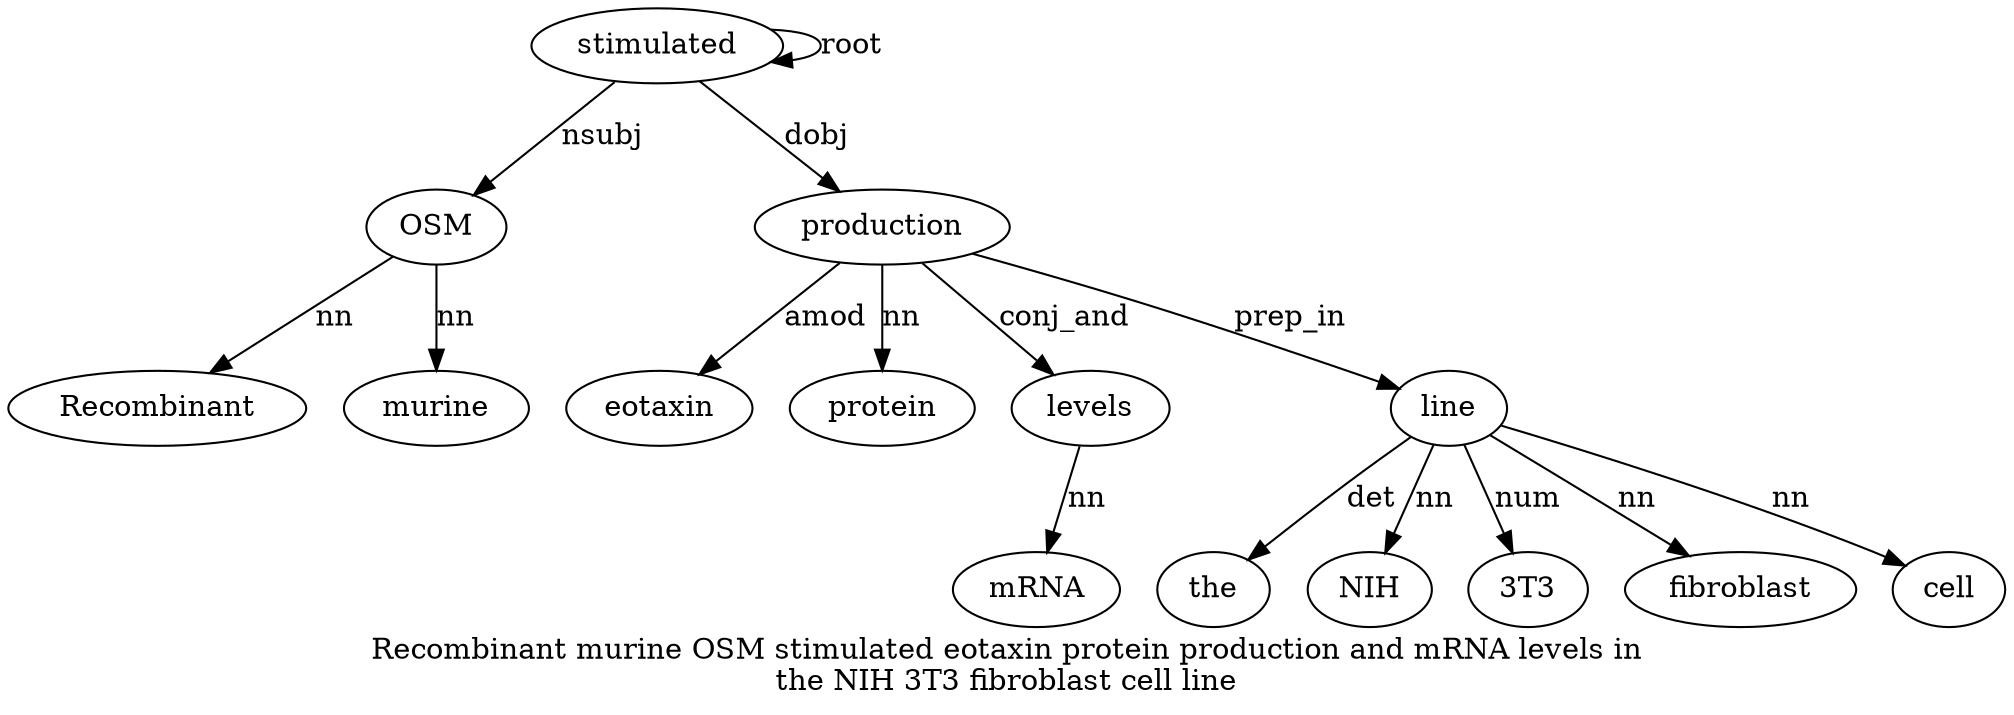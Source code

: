 digraph "Recombinant murine OSM stimulated eotaxin protein production and mRNA levels in the NIH 3T3 fibroblast cell line" {
label="Recombinant murine OSM stimulated eotaxin protein production and mRNA levels in
the NIH 3T3 fibroblast cell line";
OSM3 [style=filled, fillcolor=white, label=OSM];
Recombinant1 [style=filled, fillcolor=white, label=Recombinant];
OSM3 -> Recombinant1  [label=nn];
murine2 [style=filled, fillcolor=white, label=murine];
OSM3 -> murine2  [label=nn];
stimulated4 [style=filled, fillcolor=white, label=stimulated];
stimulated4 -> OSM3  [label=nsubj];
stimulated4 -> stimulated4  [label=root];
production7 [style=filled, fillcolor=white, label=production];
eotaxin5 [style=filled, fillcolor=white, label=eotaxin];
production7 -> eotaxin5  [label=amod];
protein6 [style=filled, fillcolor=white, label=protein];
production7 -> protein6  [label=nn];
stimulated4 -> production7  [label=dobj];
levels10 [style=filled, fillcolor=white, label=levels];
mRNA9 [style=filled, fillcolor=white, label=mRNA];
levels10 -> mRNA9  [label=nn];
production7 -> levels10  [label=conj_and];
line17 [style=filled, fillcolor=white, label=line];
the12 [style=filled, fillcolor=white, label=the];
line17 -> the12  [label=det];
NIH13 [style=filled, fillcolor=white, label=NIH];
line17 -> NIH13  [label=nn];
"3T314" [style=filled, fillcolor=white, label="3T3"];
line17 -> "3T314"  [label=num];
fibroblast15 [style=filled, fillcolor=white, label=fibroblast];
line17 -> fibroblast15  [label=nn];
cell16 [style=filled, fillcolor=white, label=cell];
line17 -> cell16  [label=nn];
production7 -> line17  [label=prep_in];
}
